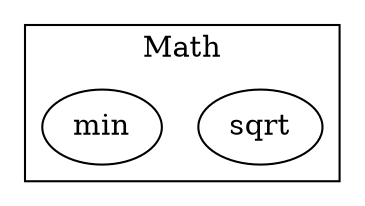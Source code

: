 strict digraph {
subgraph cluster_608_Math {
label = "Math"
"608_sqrt" [label="sqrt"]
"608_min" [label="min"]
}subgraph cluster_solidity {
label = "[Solidity]"
}
}